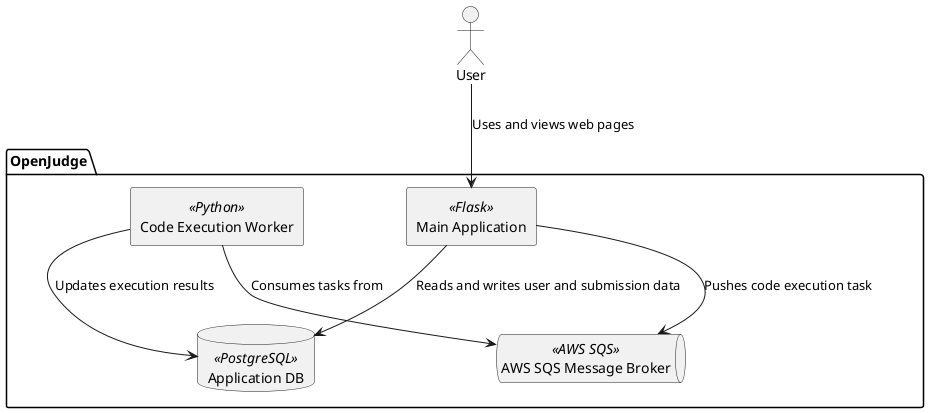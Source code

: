 @startuml
skinparam componentStyle rectangle

actor User as "User"

package "OpenJudge" {

  component "Main Application" as monolith <<Flask>>

  database "Application DB" as appDb <<PostgreSQL>>
  queue "AWS SQS Message Broker" as sqs <<AWS SQS>>
  component "Code Execution Worker" as worker <<Python>>
}

User --> monolith : Uses and views web pages
monolith --> appDb : Reads and writes user and submission data
monolith --> sqs : Pushes code execution task
worker --> sqs : Consumes tasks from
worker --> appDb : Updates execution results
@enduml
